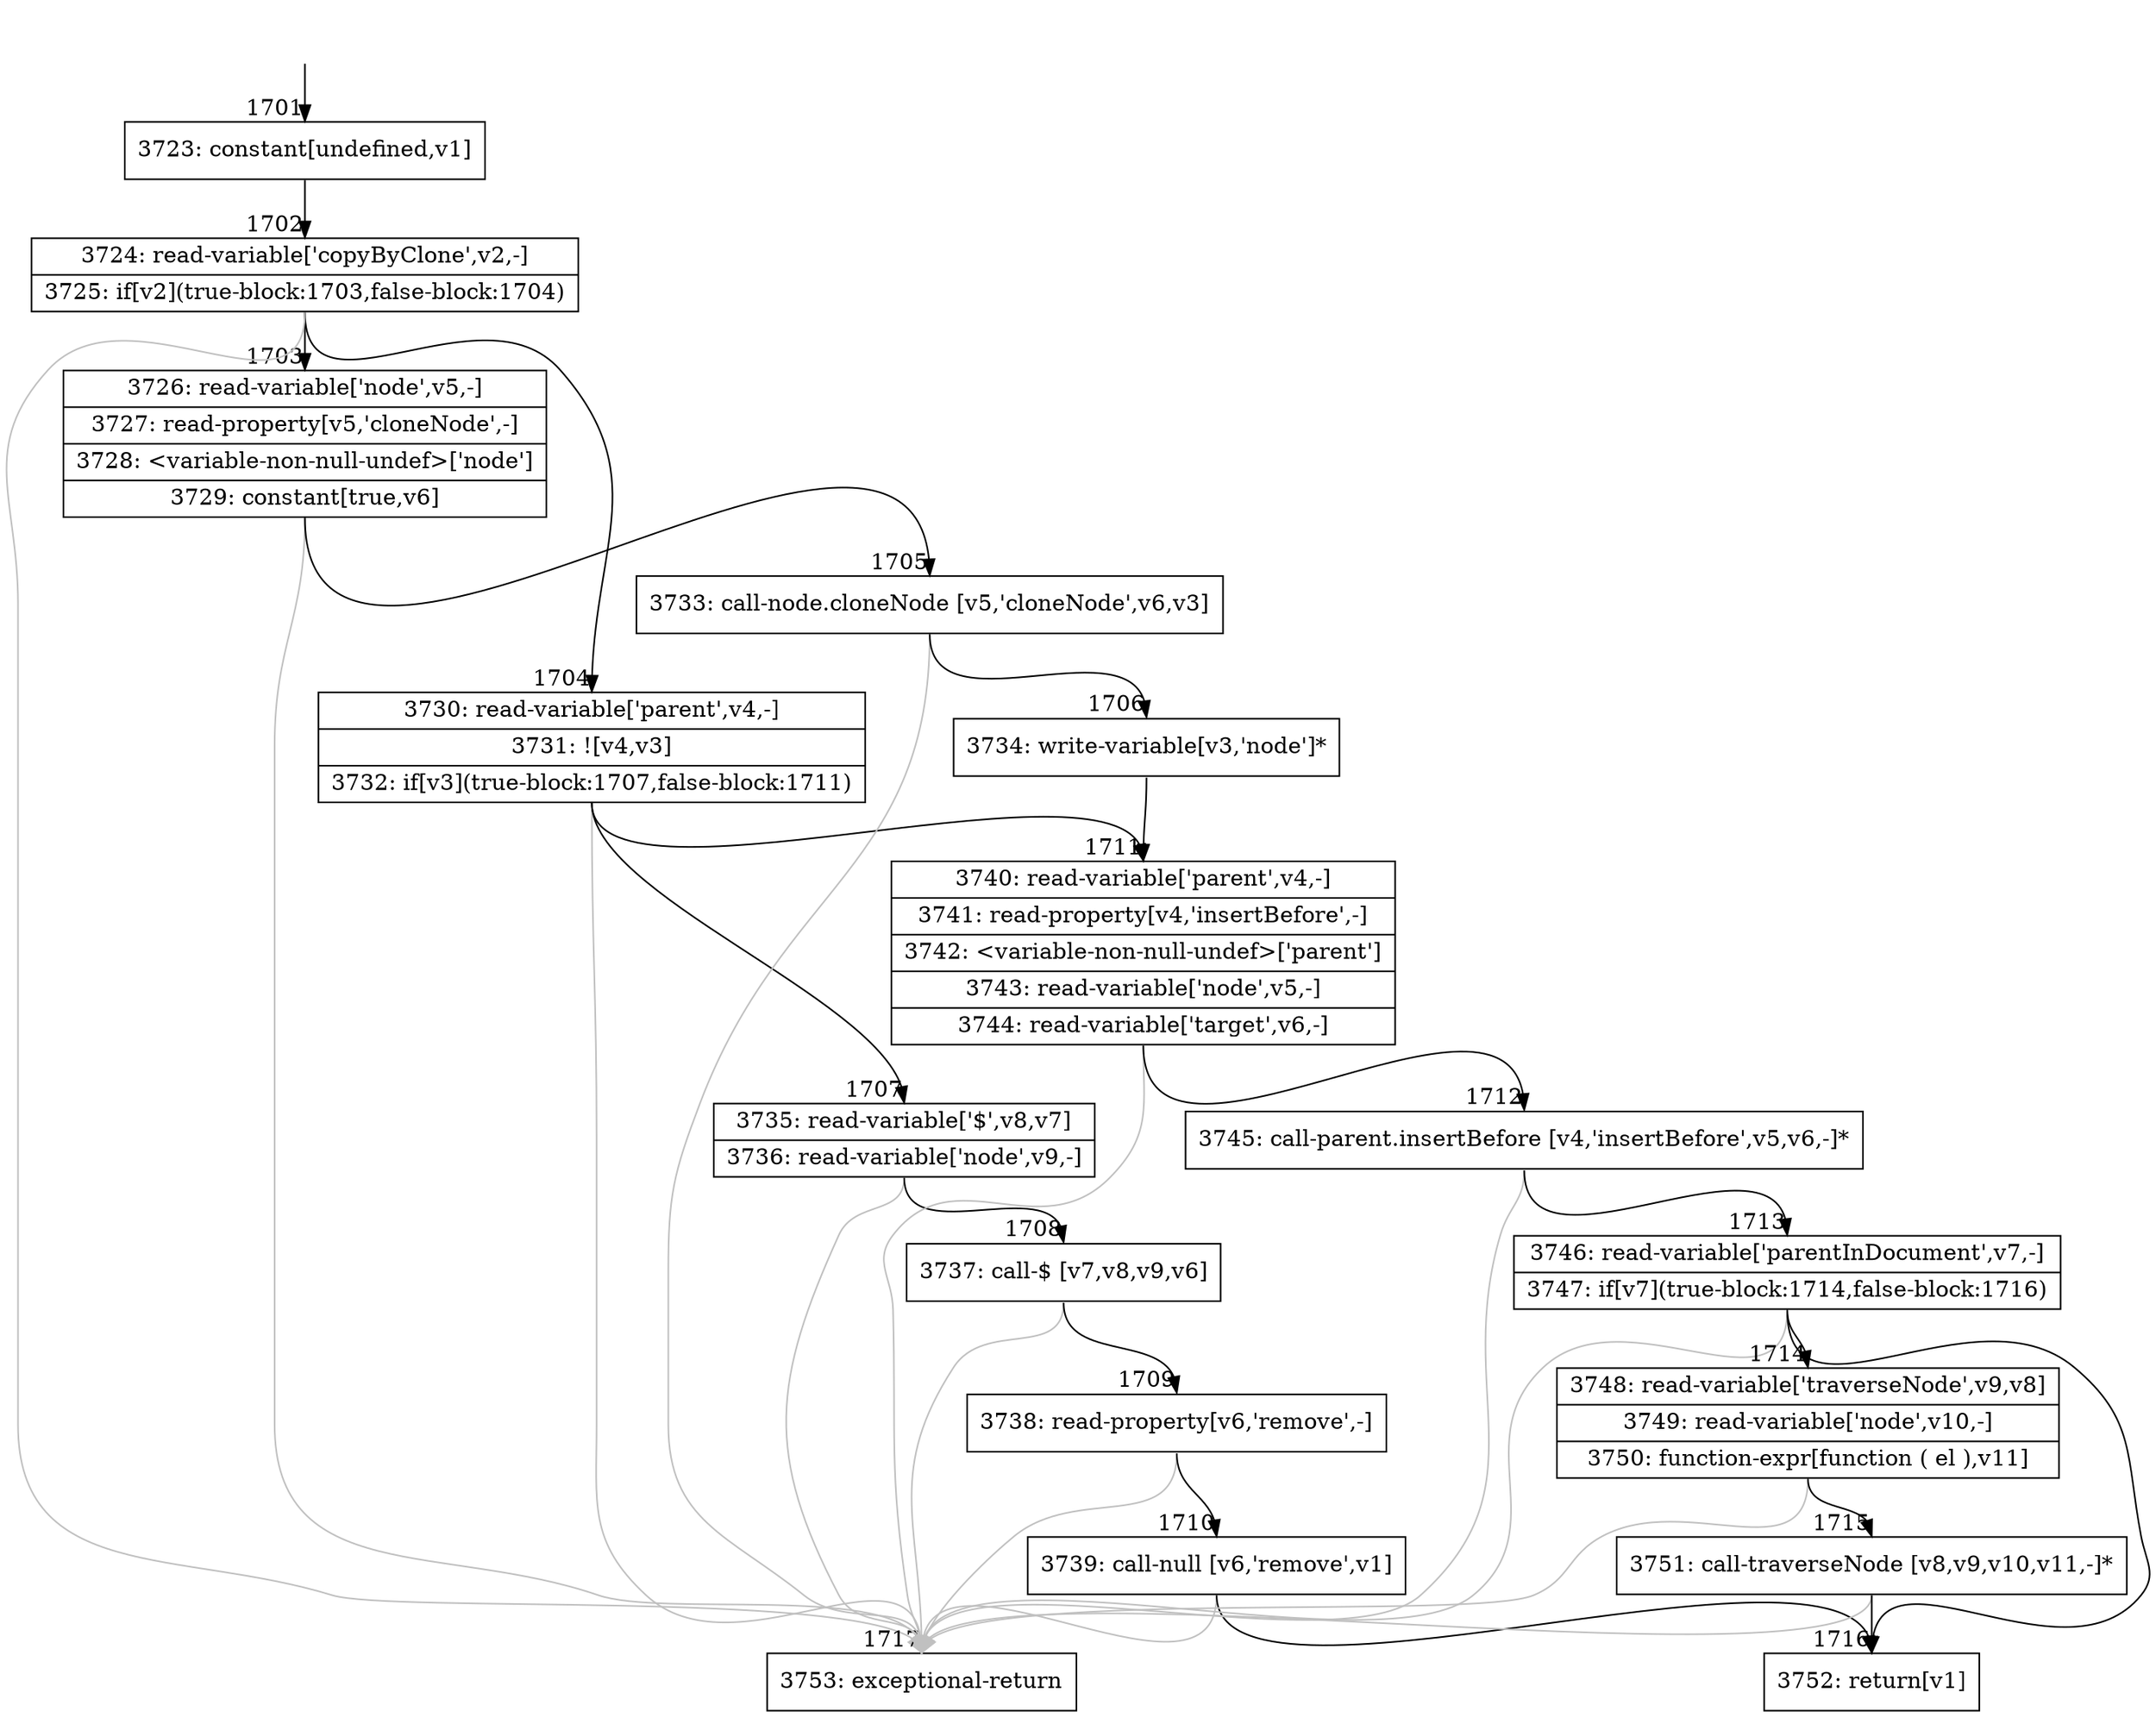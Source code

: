digraph {
rankdir="TD"
BB_entry161[shape=none,label=""];
BB_entry161 -> BB1701 [tailport=s, headport=n, headlabel="    1701"]
BB1701 [shape=record label="{3723: constant[undefined,v1]}" ] 
BB1701 -> BB1702 [tailport=s, headport=n, headlabel="      1702"]
BB1702 [shape=record label="{3724: read-variable['copyByClone',v2,-]|3725: if[v2](true-block:1703,false-block:1704)}" ] 
BB1702 -> BB1703 [tailport=s, headport=n, headlabel="      1703"]
BB1702 -> BB1704 [tailport=s, headport=n, headlabel="      1704"]
BB1702 -> BB1717 [tailport=s, headport=n, color=gray, headlabel="      1717"]
BB1703 [shape=record label="{3726: read-variable['node',v5,-]|3727: read-property[v5,'cloneNode',-]|3728: \<variable-non-null-undef\>['node']|3729: constant[true,v6]}" ] 
BB1703 -> BB1705 [tailport=s, headport=n, headlabel="      1705"]
BB1703 -> BB1717 [tailport=s, headport=n, color=gray]
BB1704 [shape=record label="{3730: read-variable['parent',v4,-]|3731: ![v4,v3]|3732: if[v3](true-block:1707,false-block:1711)}" ] 
BB1704 -> BB1707 [tailport=s, headport=n, headlabel="      1707"]
BB1704 -> BB1711 [tailport=s, headport=n, headlabel="      1711"]
BB1704 -> BB1717 [tailport=s, headport=n, color=gray]
BB1705 [shape=record label="{3733: call-node.cloneNode [v5,'cloneNode',v6,v3]}" ] 
BB1705 -> BB1706 [tailport=s, headport=n, headlabel="      1706"]
BB1705 -> BB1717 [tailport=s, headport=n, color=gray]
BB1706 [shape=record label="{3734: write-variable[v3,'node']*}" ] 
BB1706 -> BB1711 [tailport=s, headport=n]
BB1707 [shape=record label="{3735: read-variable['$',v8,v7]|3736: read-variable['node',v9,-]}" ] 
BB1707 -> BB1708 [tailport=s, headport=n, headlabel="      1708"]
BB1707 -> BB1717 [tailport=s, headport=n, color=gray]
BB1708 [shape=record label="{3737: call-$ [v7,v8,v9,v6]}" ] 
BB1708 -> BB1709 [tailport=s, headport=n, headlabel="      1709"]
BB1708 -> BB1717 [tailport=s, headport=n, color=gray]
BB1709 [shape=record label="{3738: read-property[v6,'remove',-]}" ] 
BB1709 -> BB1710 [tailport=s, headport=n, headlabel="      1710"]
BB1709 -> BB1717 [tailport=s, headport=n, color=gray]
BB1710 [shape=record label="{3739: call-null [v6,'remove',v1]}" ] 
BB1710 -> BB1716 [tailport=s, headport=n, headlabel="      1716"]
BB1710 -> BB1717 [tailport=s, headport=n, color=gray]
BB1711 [shape=record label="{3740: read-variable['parent',v4,-]|3741: read-property[v4,'insertBefore',-]|3742: \<variable-non-null-undef\>['parent']|3743: read-variable['node',v5,-]|3744: read-variable['target',v6,-]}" ] 
BB1711 -> BB1712 [tailport=s, headport=n, headlabel="      1712"]
BB1711 -> BB1717 [tailport=s, headport=n, color=gray]
BB1712 [shape=record label="{3745: call-parent.insertBefore [v4,'insertBefore',v5,v6,-]*}" ] 
BB1712 -> BB1713 [tailport=s, headport=n, headlabel="      1713"]
BB1712 -> BB1717 [tailport=s, headport=n, color=gray]
BB1713 [shape=record label="{3746: read-variable['parentInDocument',v7,-]|3747: if[v7](true-block:1714,false-block:1716)}" ] 
BB1713 -> BB1714 [tailport=s, headport=n, headlabel="      1714"]
BB1713 -> BB1716 [tailport=s, headport=n]
BB1713 -> BB1717 [tailport=s, headport=n, color=gray]
BB1714 [shape=record label="{3748: read-variable['traverseNode',v9,v8]|3749: read-variable['node',v10,-]|3750: function-expr[function ( el ),v11]}" ] 
BB1714 -> BB1715 [tailport=s, headport=n, headlabel="      1715"]
BB1714 -> BB1717 [tailport=s, headport=n, color=gray]
BB1715 [shape=record label="{3751: call-traverseNode [v8,v9,v10,v11,-]*}" ] 
BB1715 -> BB1716 [tailport=s, headport=n]
BB1715 -> BB1717 [tailport=s, headport=n, color=gray]
BB1716 [shape=record label="{3752: return[v1]}" ] 
BB1717 [shape=record label="{3753: exceptional-return}" ] 
//#$~ 858
}
